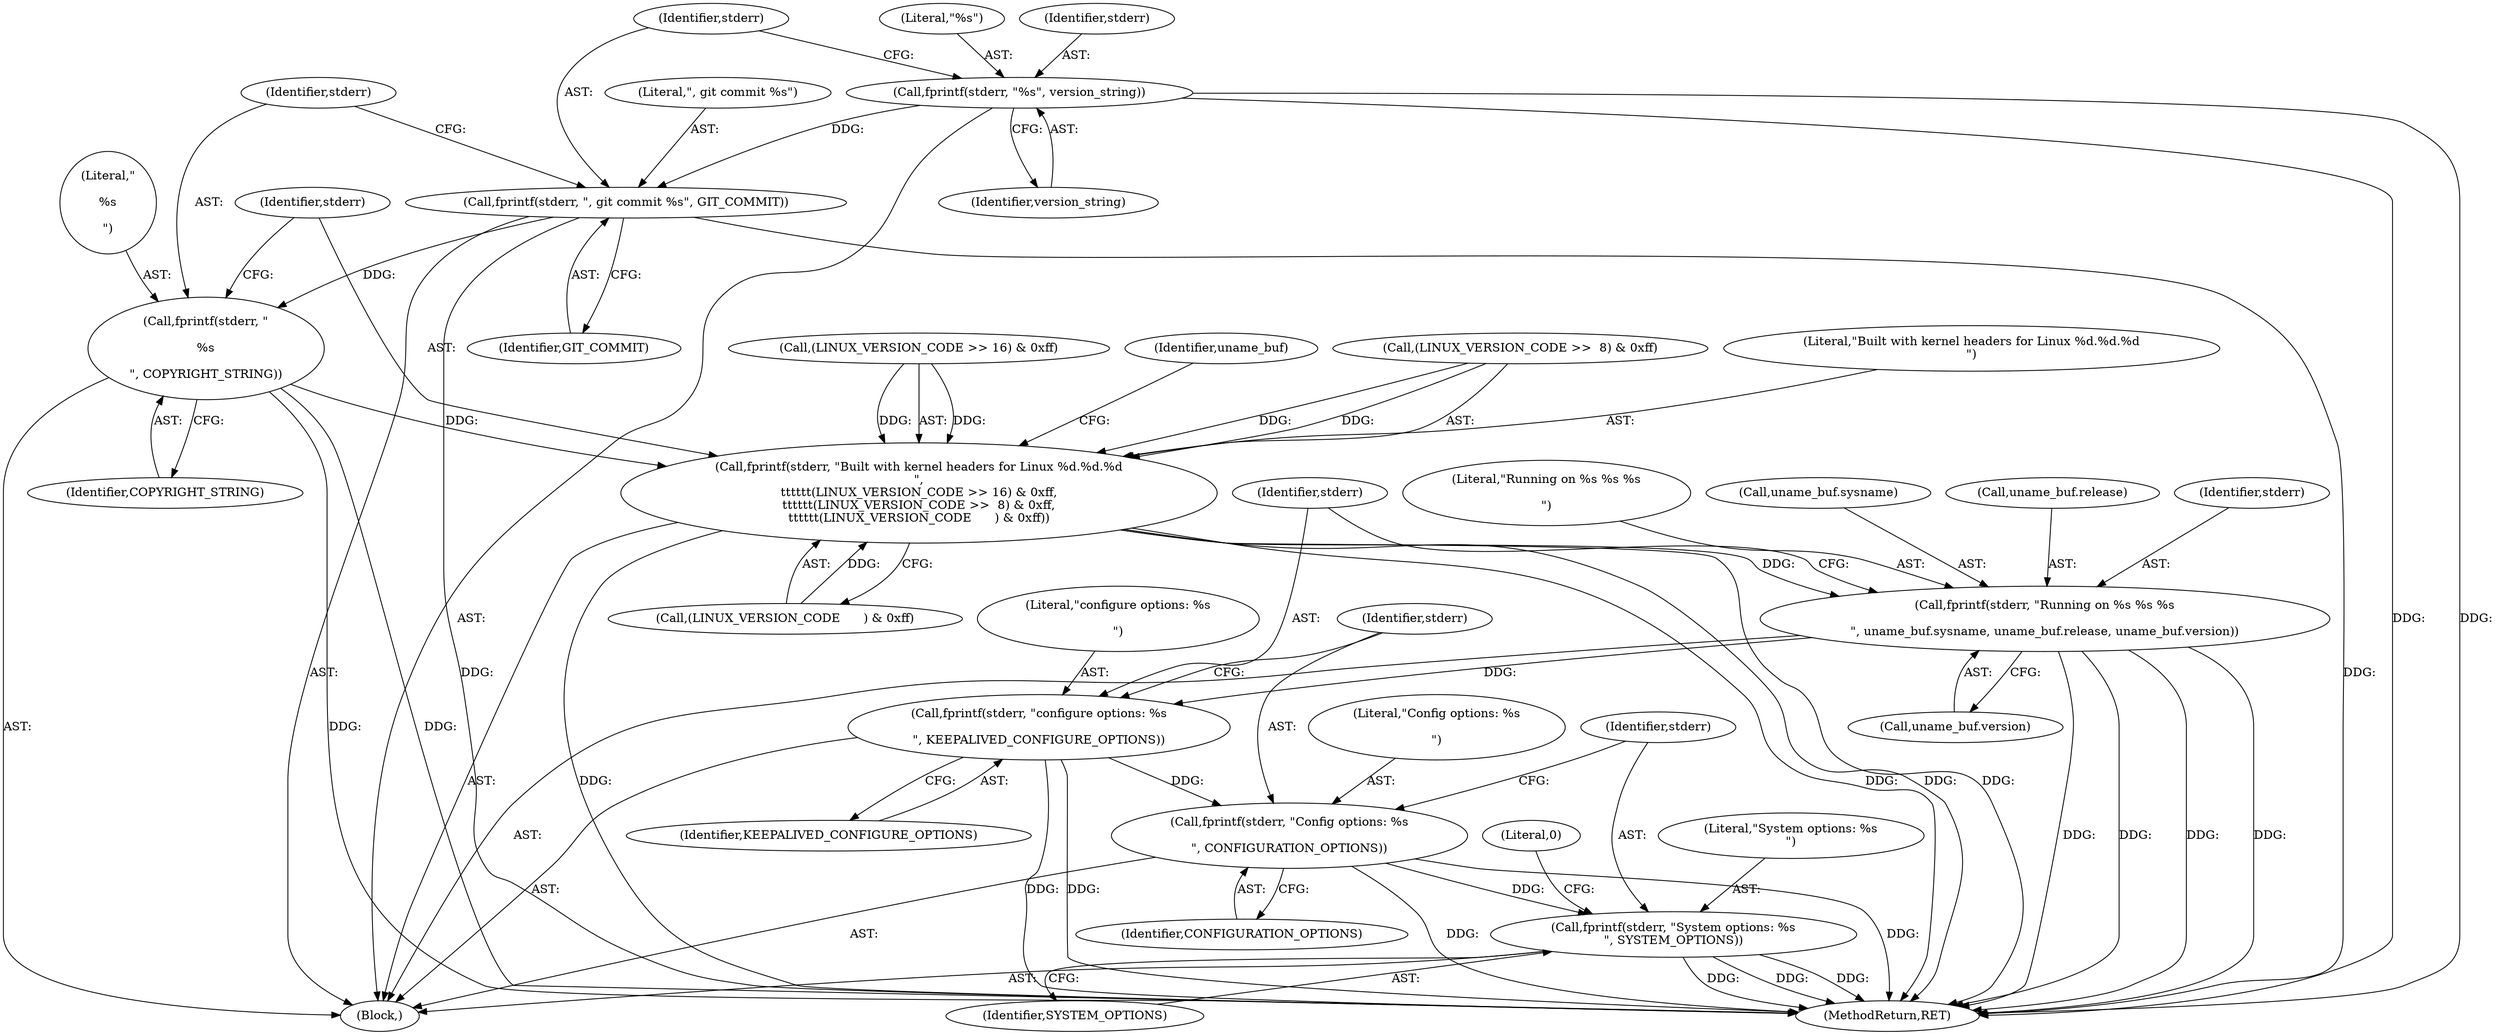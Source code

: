 digraph "0_keepalived_04f2d32871bb3b11d7dc024039952f2fe2750306@API" {
"1000205" [label="(Call,fprintf(stderr, \"\n\n%s\n\n\", COPYRIGHT_STRING))"];
"1000201" [label="(Call,fprintf(stderr, \", git commit %s\", GIT_COMMIT))"];
"1000197" [label="(Call,fprintf(stderr, \"%s\", version_string))"];
"1000209" [label="(Call,fprintf(stderr, \"Built with kernel headers for Linux %d.%d.%d\n\",\n\t\t\t\t\t\t(LINUX_VERSION_CODE >> 16) & 0xff,\n\t\t\t\t\t\t(LINUX_VERSION_CODE >>  8) & 0xff,\n\t\t\t\t\t\t(LINUX_VERSION_CODE      ) & 0xff))"];
"1000229" [label="(Call,fprintf(stderr, \"Running on %s %s %s\n\n\", uname_buf.sysname, uname_buf.release, uname_buf.version))"];
"1000241" [label="(Call,fprintf(stderr, \"configure options: %s\n\n\", KEEPALIVED_CONFIGURE_OPTIONS))"];
"1000245" [label="(Call,fprintf(stderr, \"Config options: %s\n\n\", CONFIGURATION_OPTIONS))"];
"1000249" [label="(Call,fprintf(stderr, \"System options: %s\n\", SYSTEM_OPTIONS))"];
"1000222" [label="(Call,(LINUX_VERSION_CODE      ) & 0xff)"];
"1000231" [label="(Literal,\"Running on %s %s %s\n\n\")"];
"1000200" [label="(Identifier,version_string)"];
"1000205" [label="(Call,fprintf(stderr, \"\n\n%s\n\n\", COPYRIGHT_STRING))"];
"1000242" [label="(Identifier,stderr)"];
"1000245" [label="(Call,fprintf(stderr, \"Config options: %s\n\n\", CONFIGURATION_OPTIONS))"];
"1000232" [label="(Call,uname_buf.sysname)"];
"1000229" [label="(Call,fprintf(stderr, \"Running on %s %s %s\n\n\", uname_buf.sysname, uname_buf.release, uname_buf.version))"];
"1000198" [label="(Identifier,stderr)"];
"1000235" [label="(Call,uname_buf.release)"];
"1000241" [label="(Call,fprintf(stderr, \"configure options: %s\n\n\", KEEPALIVED_CONFIGURE_OPTIONS))"];
"1000246" [label="(Identifier,stderr)"];
"1000249" [label="(Call,fprintf(stderr, \"System options: %s\n\", SYSTEM_OPTIONS))"];
"1000243" [label="(Literal,\"configure options: %s\n\n\")"];
"1000201" [label="(Call,fprintf(stderr, \", git commit %s\", GIT_COMMIT))"];
"1000254" [label="(Literal,0)"];
"1000747" [label="(MethodReturn,RET)"];
"1000244" [label="(Identifier,KEEPALIVED_CONFIGURE_OPTIONS)"];
"1000247" [label="(Literal,\"Config options: %s\n\n\")"];
"1000217" [label="(Call,(LINUX_VERSION_CODE >>  8) & 0xff)"];
"1000207" [label="(Literal,\"\n\n%s\n\n\")"];
"1000211" [label="(Literal,\"Built with kernel headers for Linux %d.%d.%d\n\")"];
"1000202" [label="(Identifier,stderr)"];
"1000209" [label="(Call,fprintf(stderr, \"Built with kernel headers for Linux %d.%d.%d\n\",\n\t\t\t\t\t\t(LINUX_VERSION_CODE >> 16) & 0xff,\n\t\t\t\t\t\t(LINUX_VERSION_CODE >>  8) & 0xff,\n\t\t\t\t\t\t(LINUX_VERSION_CODE      ) & 0xff))"];
"1000238" [label="(Call,uname_buf.version)"];
"1000197" [label="(Call,fprintf(stderr, \"%s\", version_string))"];
"1000250" [label="(Identifier,stderr)"];
"1000199" [label="(Literal,\"%s\")"];
"1000248" [label="(Identifier,CONFIGURATION_OPTIONS)"];
"1000210" [label="(Identifier,stderr)"];
"1000212" [label="(Call,(LINUX_VERSION_CODE >> 16) & 0xff)"];
"1000208" [label="(Identifier,COPYRIGHT_STRING)"];
"1000195" [label="(Block,)"];
"1000203" [label="(Literal,\", git commit %s\")"];
"1000251" [label="(Literal,\"System options: %s\n\")"];
"1000252" [label="(Identifier,SYSTEM_OPTIONS)"];
"1000206" [label="(Identifier,stderr)"];
"1000230" [label="(Identifier,stderr)"];
"1000204" [label="(Identifier,GIT_COMMIT)"];
"1000228" [label="(Identifier,uname_buf)"];
"1000205" -> "1000195"  [label="AST: "];
"1000205" -> "1000208"  [label="CFG: "];
"1000206" -> "1000205"  [label="AST: "];
"1000207" -> "1000205"  [label="AST: "];
"1000208" -> "1000205"  [label="AST: "];
"1000210" -> "1000205"  [label="CFG: "];
"1000205" -> "1000747"  [label="DDG: "];
"1000205" -> "1000747"  [label="DDG: "];
"1000201" -> "1000205"  [label="DDG: "];
"1000205" -> "1000209"  [label="DDG: "];
"1000201" -> "1000195"  [label="AST: "];
"1000201" -> "1000204"  [label="CFG: "];
"1000202" -> "1000201"  [label="AST: "];
"1000203" -> "1000201"  [label="AST: "];
"1000204" -> "1000201"  [label="AST: "];
"1000206" -> "1000201"  [label="CFG: "];
"1000201" -> "1000747"  [label="DDG: "];
"1000201" -> "1000747"  [label="DDG: "];
"1000197" -> "1000201"  [label="DDG: "];
"1000197" -> "1000195"  [label="AST: "];
"1000197" -> "1000200"  [label="CFG: "];
"1000198" -> "1000197"  [label="AST: "];
"1000199" -> "1000197"  [label="AST: "];
"1000200" -> "1000197"  [label="AST: "];
"1000202" -> "1000197"  [label="CFG: "];
"1000197" -> "1000747"  [label="DDG: "];
"1000197" -> "1000747"  [label="DDG: "];
"1000209" -> "1000195"  [label="AST: "];
"1000209" -> "1000222"  [label="CFG: "];
"1000210" -> "1000209"  [label="AST: "];
"1000211" -> "1000209"  [label="AST: "];
"1000212" -> "1000209"  [label="AST: "];
"1000217" -> "1000209"  [label="AST: "];
"1000222" -> "1000209"  [label="AST: "];
"1000228" -> "1000209"  [label="CFG: "];
"1000209" -> "1000747"  [label="DDG: "];
"1000209" -> "1000747"  [label="DDG: "];
"1000209" -> "1000747"  [label="DDG: "];
"1000209" -> "1000747"  [label="DDG: "];
"1000212" -> "1000209"  [label="DDG: "];
"1000212" -> "1000209"  [label="DDG: "];
"1000217" -> "1000209"  [label="DDG: "];
"1000217" -> "1000209"  [label="DDG: "];
"1000222" -> "1000209"  [label="DDG: "];
"1000209" -> "1000229"  [label="DDG: "];
"1000229" -> "1000195"  [label="AST: "];
"1000229" -> "1000238"  [label="CFG: "];
"1000230" -> "1000229"  [label="AST: "];
"1000231" -> "1000229"  [label="AST: "];
"1000232" -> "1000229"  [label="AST: "];
"1000235" -> "1000229"  [label="AST: "];
"1000238" -> "1000229"  [label="AST: "];
"1000242" -> "1000229"  [label="CFG: "];
"1000229" -> "1000747"  [label="DDG: "];
"1000229" -> "1000747"  [label="DDG: "];
"1000229" -> "1000747"  [label="DDG: "];
"1000229" -> "1000747"  [label="DDG: "];
"1000229" -> "1000241"  [label="DDG: "];
"1000241" -> "1000195"  [label="AST: "];
"1000241" -> "1000244"  [label="CFG: "];
"1000242" -> "1000241"  [label="AST: "];
"1000243" -> "1000241"  [label="AST: "];
"1000244" -> "1000241"  [label="AST: "];
"1000246" -> "1000241"  [label="CFG: "];
"1000241" -> "1000747"  [label="DDG: "];
"1000241" -> "1000747"  [label="DDG: "];
"1000241" -> "1000245"  [label="DDG: "];
"1000245" -> "1000195"  [label="AST: "];
"1000245" -> "1000248"  [label="CFG: "];
"1000246" -> "1000245"  [label="AST: "];
"1000247" -> "1000245"  [label="AST: "];
"1000248" -> "1000245"  [label="AST: "];
"1000250" -> "1000245"  [label="CFG: "];
"1000245" -> "1000747"  [label="DDG: "];
"1000245" -> "1000747"  [label="DDG: "];
"1000245" -> "1000249"  [label="DDG: "];
"1000249" -> "1000195"  [label="AST: "];
"1000249" -> "1000252"  [label="CFG: "];
"1000250" -> "1000249"  [label="AST: "];
"1000251" -> "1000249"  [label="AST: "];
"1000252" -> "1000249"  [label="AST: "];
"1000254" -> "1000249"  [label="CFG: "];
"1000249" -> "1000747"  [label="DDG: "];
"1000249" -> "1000747"  [label="DDG: "];
"1000249" -> "1000747"  [label="DDG: "];
}
